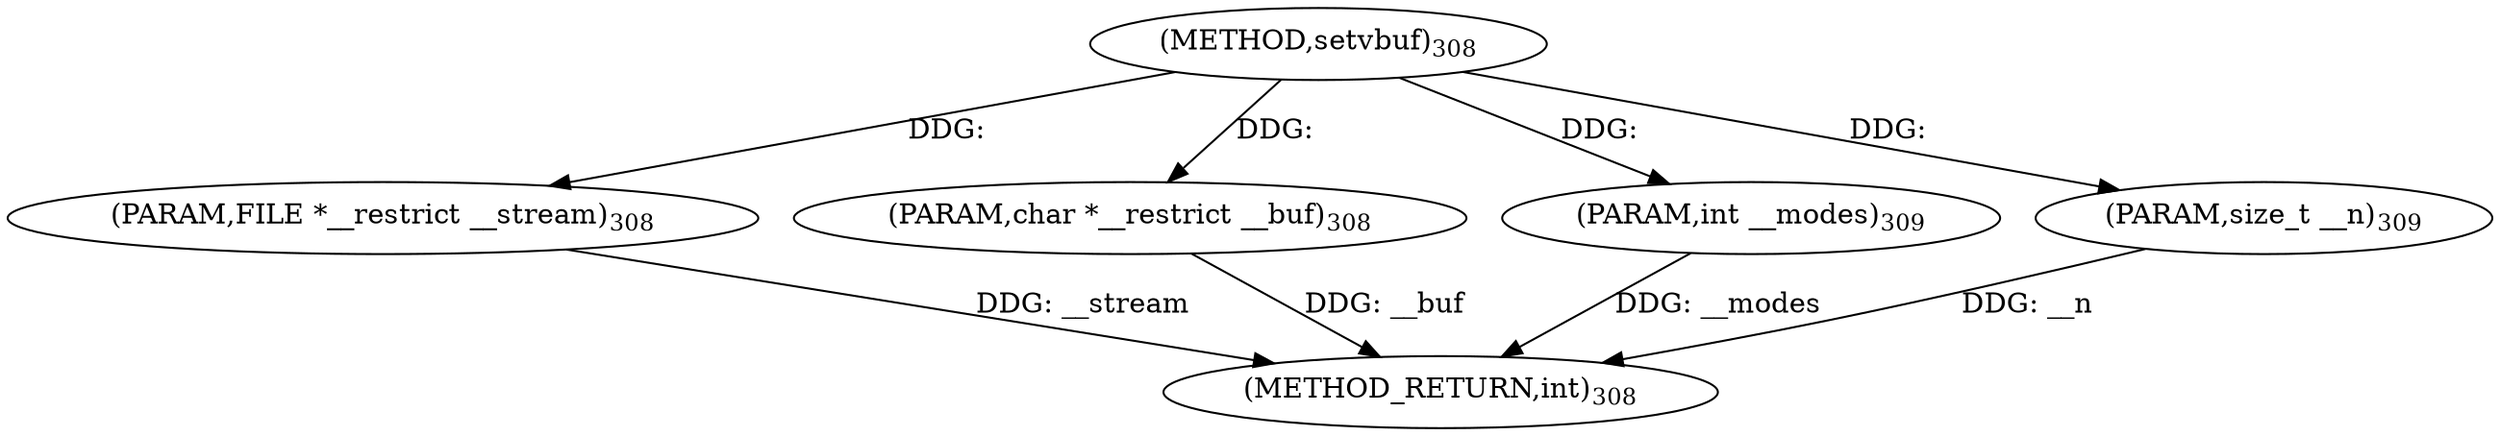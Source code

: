 digraph "setvbuf" {  
"30153" [label = <(METHOD,setvbuf)<SUB>308</SUB>> ]
"30158" [label = <(METHOD_RETURN,int)<SUB>308</SUB>> ]
"30154" [label = <(PARAM,FILE *__restrict __stream)<SUB>308</SUB>> ]
"30155" [label = <(PARAM,char *__restrict __buf)<SUB>308</SUB>> ]
"30156" [label = <(PARAM,int __modes)<SUB>309</SUB>> ]
"30157" [label = <(PARAM,size_t __n)<SUB>309</SUB>> ]
  "30154" -> "30158"  [ label = "DDG: __stream"] 
  "30155" -> "30158"  [ label = "DDG: __buf"] 
  "30156" -> "30158"  [ label = "DDG: __modes"] 
  "30157" -> "30158"  [ label = "DDG: __n"] 
  "30153" -> "30154"  [ label = "DDG: "] 
  "30153" -> "30155"  [ label = "DDG: "] 
  "30153" -> "30156"  [ label = "DDG: "] 
  "30153" -> "30157"  [ label = "DDG: "] 
}
